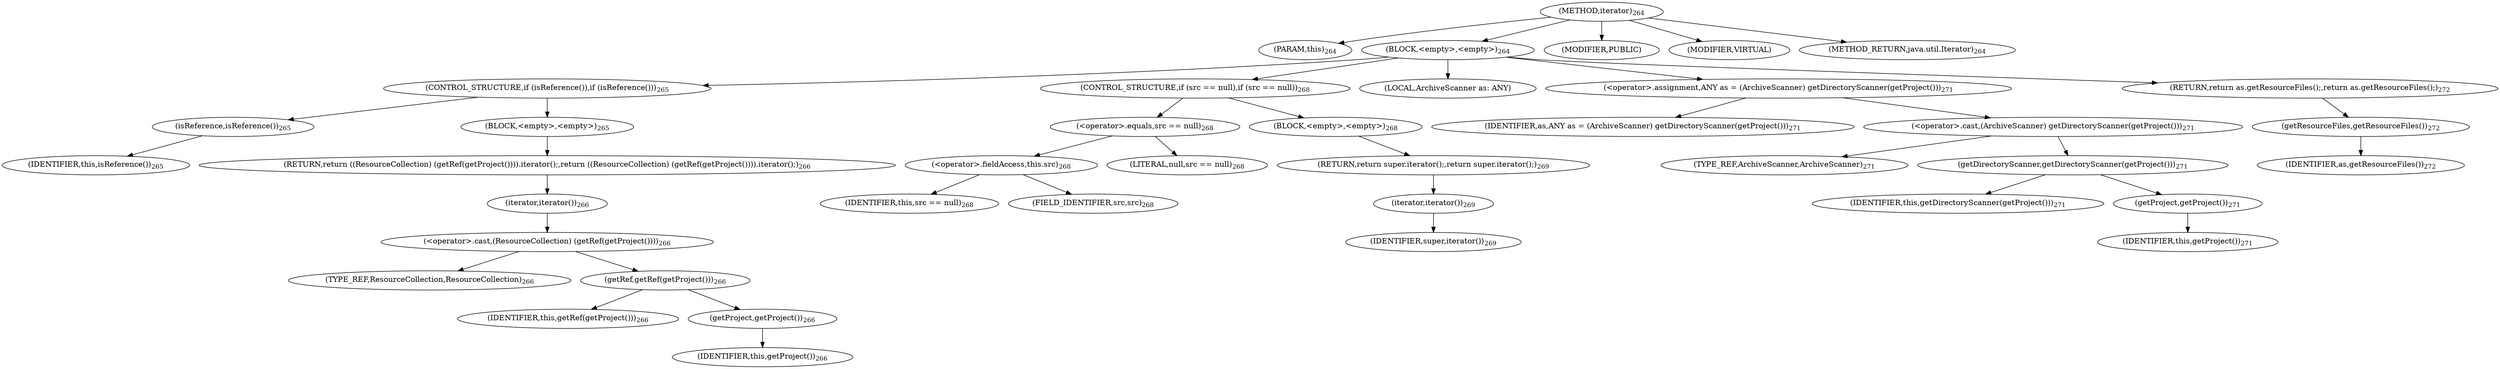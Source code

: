 digraph "iterator" {  
"688" [label = <(METHOD,iterator)<SUB>264</SUB>> ]
"41" [label = <(PARAM,this)<SUB>264</SUB>> ]
"689" [label = <(BLOCK,&lt;empty&gt;,&lt;empty&gt;)<SUB>264</SUB>> ]
"690" [label = <(CONTROL_STRUCTURE,if (isReference()),if (isReference()))<SUB>265</SUB>> ]
"691" [label = <(isReference,isReference())<SUB>265</SUB>> ]
"40" [label = <(IDENTIFIER,this,isReference())<SUB>265</SUB>> ]
"692" [label = <(BLOCK,&lt;empty&gt;,&lt;empty&gt;)<SUB>265</SUB>> ]
"693" [label = <(RETURN,return ((ResourceCollection) (getRef(getProject()))).iterator();,return ((ResourceCollection) (getRef(getProject()))).iterator();)<SUB>266</SUB>> ]
"694" [label = <(iterator,iterator())<SUB>266</SUB>> ]
"695" [label = <(&lt;operator&gt;.cast,(ResourceCollection) (getRef(getProject())))<SUB>266</SUB>> ]
"696" [label = <(TYPE_REF,ResourceCollection,ResourceCollection)<SUB>266</SUB>> ]
"697" [label = <(getRef,getRef(getProject()))<SUB>266</SUB>> ]
"43" [label = <(IDENTIFIER,this,getRef(getProject()))<SUB>266</SUB>> ]
"698" [label = <(getProject,getProject())<SUB>266</SUB>> ]
"42" [label = <(IDENTIFIER,this,getProject())<SUB>266</SUB>> ]
"699" [label = <(CONTROL_STRUCTURE,if (src == null),if (src == null))<SUB>268</SUB>> ]
"700" [label = <(&lt;operator&gt;.equals,src == null)<SUB>268</SUB>> ]
"701" [label = <(&lt;operator&gt;.fieldAccess,this.src)<SUB>268</SUB>> ]
"702" [label = <(IDENTIFIER,this,src == null)<SUB>268</SUB>> ]
"703" [label = <(FIELD_IDENTIFIER,src,src)<SUB>268</SUB>> ]
"704" [label = <(LITERAL,null,src == null)<SUB>268</SUB>> ]
"705" [label = <(BLOCK,&lt;empty&gt;,&lt;empty&gt;)<SUB>268</SUB>> ]
"706" [label = <(RETURN,return super.iterator();,return super.iterator();)<SUB>269</SUB>> ]
"707" [label = <(iterator,iterator())<SUB>269</SUB>> ]
"708" [label = <(IDENTIFIER,super,iterator())<SUB>269</SUB>> ]
"709" [label = <(LOCAL,ArchiveScanner as: ANY)> ]
"710" [label = <(&lt;operator&gt;.assignment,ANY as = (ArchiveScanner) getDirectoryScanner(getProject()))<SUB>271</SUB>> ]
"711" [label = <(IDENTIFIER,as,ANY as = (ArchiveScanner) getDirectoryScanner(getProject()))<SUB>271</SUB>> ]
"712" [label = <(&lt;operator&gt;.cast,(ArchiveScanner) getDirectoryScanner(getProject()))<SUB>271</SUB>> ]
"713" [label = <(TYPE_REF,ArchiveScanner,ArchiveScanner)<SUB>271</SUB>> ]
"714" [label = <(getDirectoryScanner,getDirectoryScanner(getProject()))<SUB>271</SUB>> ]
"45" [label = <(IDENTIFIER,this,getDirectoryScanner(getProject()))<SUB>271</SUB>> ]
"715" [label = <(getProject,getProject())<SUB>271</SUB>> ]
"44" [label = <(IDENTIFIER,this,getProject())<SUB>271</SUB>> ]
"716" [label = <(RETURN,return as.getResourceFiles();,return as.getResourceFiles();)<SUB>272</SUB>> ]
"717" [label = <(getResourceFiles,getResourceFiles())<SUB>272</SUB>> ]
"718" [label = <(IDENTIFIER,as,getResourceFiles())<SUB>272</SUB>> ]
"719" [label = <(MODIFIER,PUBLIC)> ]
"720" [label = <(MODIFIER,VIRTUAL)> ]
"721" [label = <(METHOD_RETURN,java.util.Iterator)<SUB>264</SUB>> ]
  "688" -> "41" 
  "688" -> "689" 
  "688" -> "719" 
  "688" -> "720" 
  "688" -> "721" 
  "689" -> "690" 
  "689" -> "699" 
  "689" -> "709" 
  "689" -> "710" 
  "689" -> "716" 
  "690" -> "691" 
  "690" -> "692" 
  "691" -> "40" 
  "692" -> "693" 
  "693" -> "694" 
  "694" -> "695" 
  "695" -> "696" 
  "695" -> "697" 
  "697" -> "43" 
  "697" -> "698" 
  "698" -> "42" 
  "699" -> "700" 
  "699" -> "705" 
  "700" -> "701" 
  "700" -> "704" 
  "701" -> "702" 
  "701" -> "703" 
  "705" -> "706" 
  "706" -> "707" 
  "707" -> "708" 
  "710" -> "711" 
  "710" -> "712" 
  "712" -> "713" 
  "712" -> "714" 
  "714" -> "45" 
  "714" -> "715" 
  "715" -> "44" 
  "716" -> "717" 
  "717" -> "718" 
}
